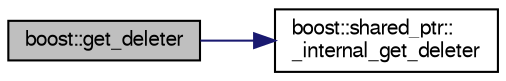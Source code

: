 digraph "boost::get_deleter"
{
  bgcolor="transparent";
  edge [fontname="FreeSans",fontsize="10",labelfontname="FreeSans",labelfontsize="10"];
  node [fontname="FreeSans",fontsize="10",shape=record];
  rankdir="LR";
  Node1 [label="boost::get_deleter",height=0.2,width=0.4,color="black", fillcolor="grey75", style="filled" fontcolor="black"];
  Node1 -> Node2 [color="midnightblue",fontsize="10",style="solid",fontname="FreeSans"];
  Node2 [label="boost::shared_ptr::\l_internal_get_deleter",height=0.2,width=0.4,color="black",URL="$da/d18/classboost_1_1shared__ptr.html#aea8e580d025c2c3c4ab413c65181a897"];
}

